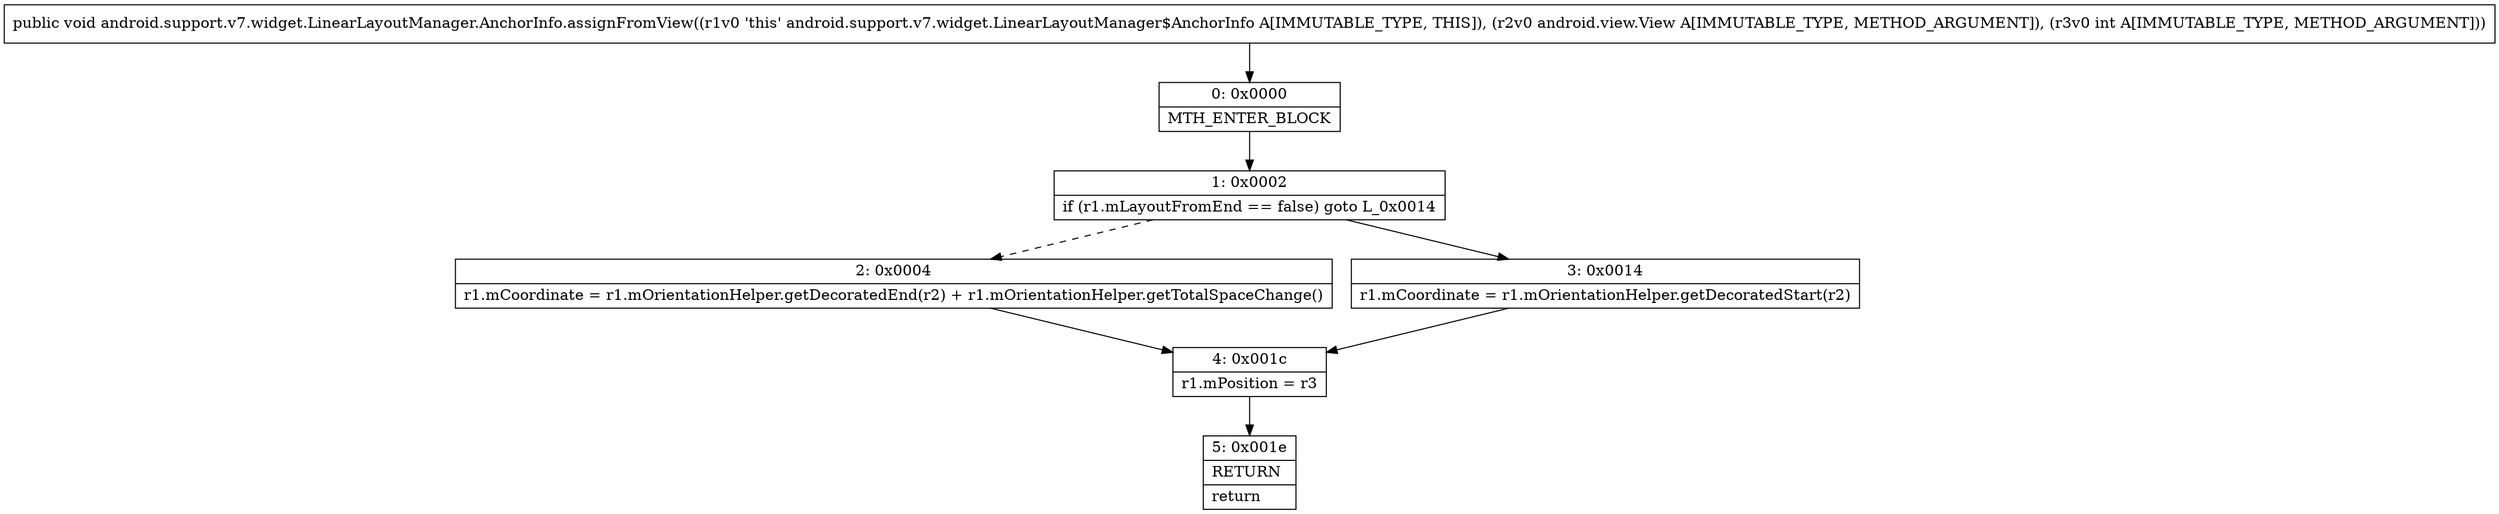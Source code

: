 digraph "CFG forandroid.support.v7.widget.LinearLayoutManager.AnchorInfo.assignFromView(Landroid\/view\/View;I)V" {
Node_0 [shape=record,label="{0\:\ 0x0000|MTH_ENTER_BLOCK\l}"];
Node_1 [shape=record,label="{1\:\ 0x0002|if (r1.mLayoutFromEnd == false) goto L_0x0014\l}"];
Node_2 [shape=record,label="{2\:\ 0x0004|r1.mCoordinate = r1.mOrientationHelper.getDecoratedEnd(r2) + r1.mOrientationHelper.getTotalSpaceChange()\l}"];
Node_3 [shape=record,label="{3\:\ 0x0014|r1.mCoordinate = r1.mOrientationHelper.getDecoratedStart(r2)\l}"];
Node_4 [shape=record,label="{4\:\ 0x001c|r1.mPosition = r3\l}"];
Node_5 [shape=record,label="{5\:\ 0x001e|RETURN\l|return\l}"];
MethodNode[shape=record,label="{public void android.support.v7.widget.LinearLayoutManager.AnchorInfo.assignFromView((r1v0 'this' android.support.v7.widget.LinearLayoutManager$AnchorInfo A[IMMUTABLE_TYPE, THIS]), (r2v0 android.view.View A[IMMUTABLE_TYPE, METHOD_ARGUMENT]), (r3v0 int A[IMMUTABLE_TYPE, METHOD_ARGUMENT])) }"];
MethodNode -> Node_0;
Node_0 -> Node_1;
Node_1 -> Node_2[style=dashed];
Node_1 -> Node_3;
Node_2 -> Node_4;
Node_3 -> Node_4;
Node_4 -> Node_5;
}

